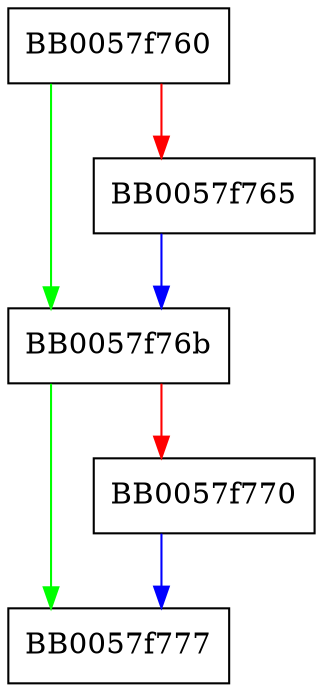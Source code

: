 digraph DSA_SIG_get0 {
  node [shape="box"];
  graph [splines=ortho];
  BB0057f760 -> BB0057f76b [color="green"];
  BB0057f760 -> BB0057f765 [color="red"];
  BB0057f765 -> BB0057f76b [color="blue"];
  BB0057f76b -> BB0057f777 [color="green"];
  BB0057f76b -> BB0057f770 [color="red"];
  BB0057f770 -> BB0057f777 [color="blue"];
}